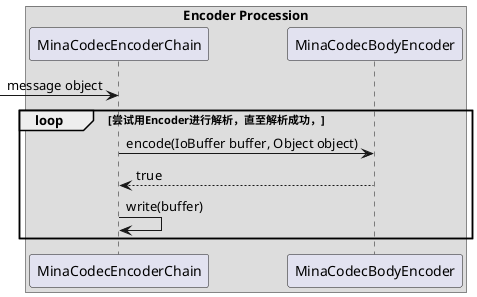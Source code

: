 @startuml
box "Encoder Procession"
[->MinaCodecEncoderChain:message object
loop 尝试用Encoder进行解析，直至解析成功，
  MinaCodecEncoderChain -> MinaCodecBodyEncoder:encode(IoBuffer buffer, Object object)
  MinaCodecBodyEncoder --> MinaCodecEncoderChain:true
  MinaCodecEncoderChain -> MinaCodecEncoderChain:write(buffer)
end
@enduml